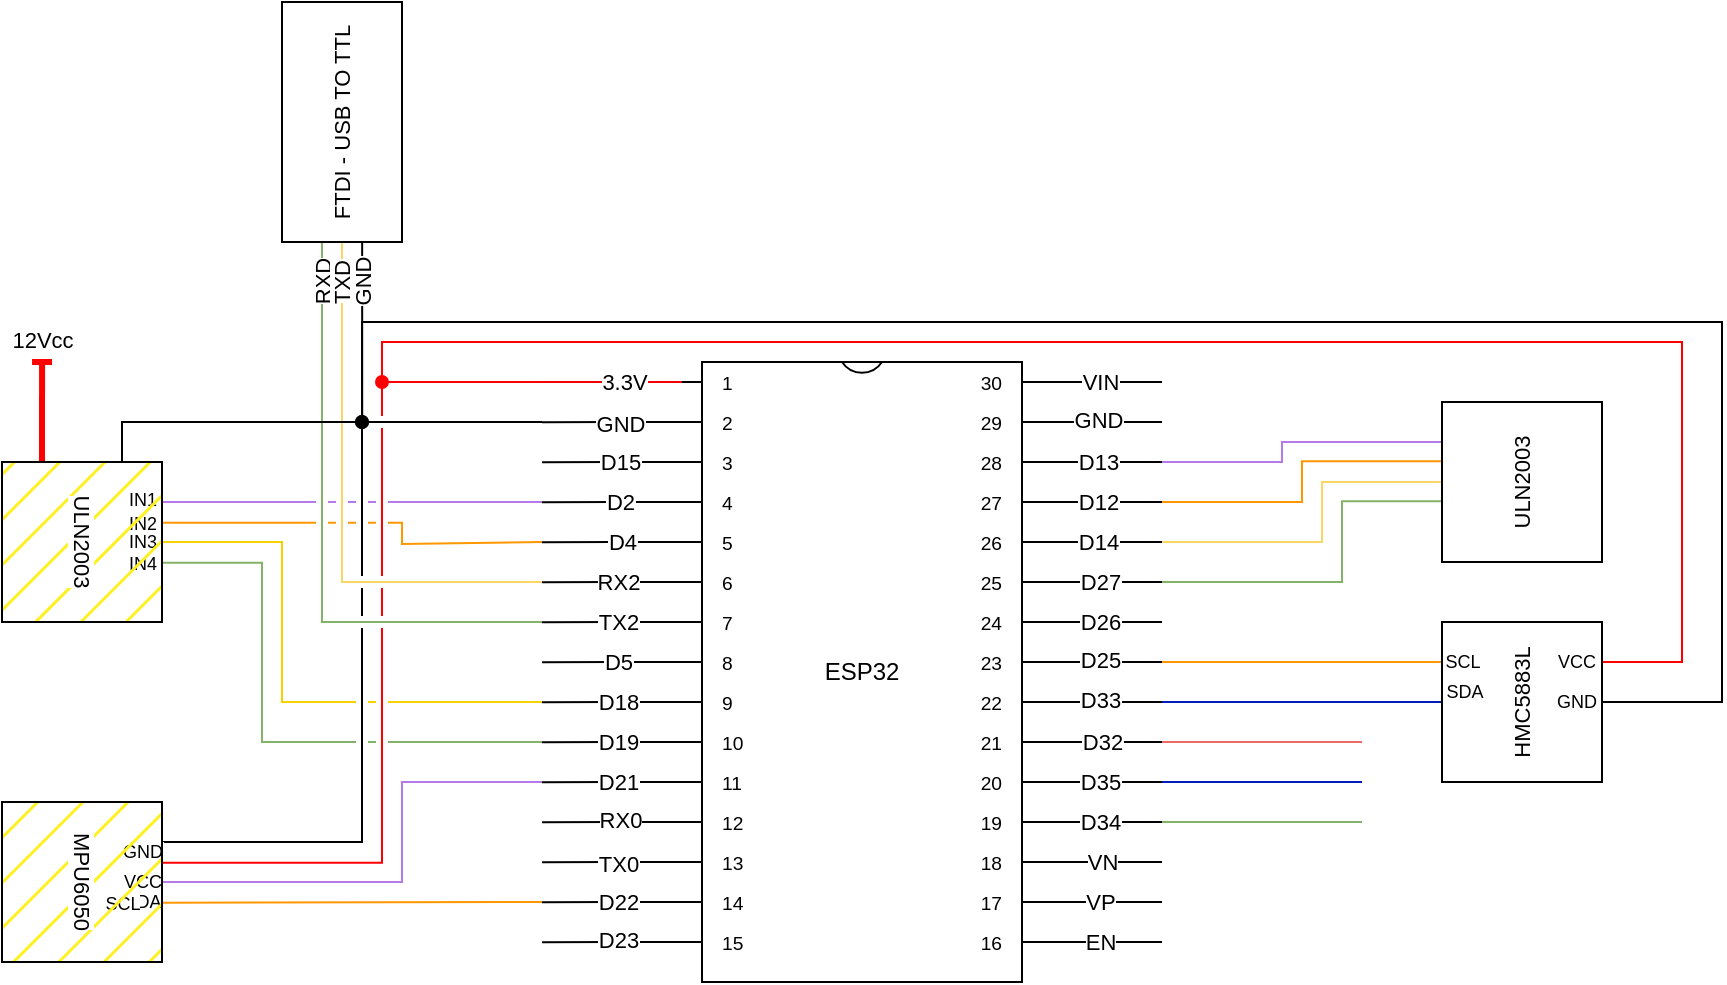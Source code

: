 <mxfile version="24.2.5" type="device">
  <diagram id="3228e29e-7158-1315-38df-8450db1d8a1d" name="Page-1">
    <mxGraphModel dx="1195" dy="689" grid="1" gridSize="10" guides="1" tooltips="1" connect="1" arrows="1" fold="1" page="1" pageScale="1" pageWidth="1169" pageHeight="827" background="none" math="0" shadow="0">
      <root>
        <mxCell id="0" />
        <mxCell id="1" parent="0" />
        <mxCell id="d0--oB95AJfXxtGC1Pdu-21636" style="edgeStyle=orthogonalEdgeStyle;rounded=0;orthogonalLoop=1;jettySize=auto;html=1;exitX=0;exitY=0;exitDx=0;exitDy=10;exitPerimeter=0;endArrow=none;endFill=0;fillColor=#e51400;strokeColor=#F50000;" parent="1" source="d0--oB95AJfXxtGC1Pdu-21635" edge="1">
          <mxGeometry relative="1" as="geometry">
            <mxPoint x="350" y="290" as="targetPoint" />
          </mxGeometry>
        </mxCell>
        <mxCell id="d0--oB95AJfXxtGC1Pdu-21638" value="3.3V" style="edgeLabel;html=1;align=center;verticalAlign=middle;resizable=0;points=[];" parent="d0--oB95AJfXxtGC1Pdu-21636" vertex="1" connectable="0">
          <mxGeometry x="-0.177" relative="1" as="geometry">
            <mxPoint as="offset" />
          </mxGeometry>
        </mxCell>
        <mxCell id="d0--oB95AJfXxtGC1Pdu-21639" style="edgeStyle=orthogonalEdgeStyle;rounded=0;orthogonalLoop=1;jettySize=auto;html=1;exitX=0;exitY=0;exitDx=0;exitDy=30;exitPerimeter=0;endArrow=none;endFill=0;" parent="1" source="d0--oB95AJfXxtGC1Pdu-21635" edge="1">
          <mxGeometry relative="1" as="geometry">
            <mxPoint x="350" y="310.08" as="targetPoint" />
          </mxGeometry>
        </mxCell>
        <mxCell id="d0--oB95AJfXxtGC1Pdu-21640" value="GND" style="edgeLabel;html=1;align=center;verticalAlign=middle;resizable=0;points=[];fontFamily=Helvetica;fontSize=11;fontColor=default;labelBackgroundColor=default;" parent="d0--oB95AJfXxtGC1Pdu-21639" vertex="1" connectable="0">
          <mxGeometry x="-0.115" y="1" relative="1" as="geometry">
            <mxPoint as="offset" />
          </mxGeometry>
        </mxCell>
        <mxCell id="d0--oB95AJfXxtGC1Pdu-21641" style="edgeStyle=orthogonalEdgeStyle;rounded=0;orthogonalLoop=1;jettySize=auto;html=1;exitX=0;exitY=0;exitDx=0;exitDy=50;exitPerimeter=0;strokeColor=default;align=center;verticalAlign=middle;fontFamily=Helvetica;fontSize=11;fontColor=default;labelBackgroundColor=default;endArrow=none;endFill=0;" parent="1" source="d0--oB95AJfXxtGC1Pdu-21635" edge="1">
          <mxGeometry relative="1" as="geometry">
            <mxPoint x="350" y="330.08" as="targetPoint" />
          </mxGeometry>
        </mxCell>
        <mxCell id="d0--oB95AJfXxtGC1Pdu-21642" value="D15" style="edgeLabel;html=1;align=center;verticalAlign=middle;resizable=0;points=[];fontFamily=Helvetica;fontSize=11;fontColor=default;labelBackgroundColor=default;" parent="d0--oB95AJfXxtGC1Pdu-21641" vertex="1" connectable="0">
          <mxGeometry x="-0.12" relative="1" as="geometry">
            <mxPoint as="offset" />
          </mxGeometry>
        </mxCell>
        <mxCell id="d0--oB95AJfXxtGC1Pdu-21643" style="edgeStyle=orthogonalEdgeStyle;rounded=0;orthogonalLoop=1;jettySize=auto;html=1;exitX=0;exitY=0;exitDx=0;exitDy=70;exitPerimeter=0;strokeColor=default;align=center;verticalAlign=middle;fontFamily=Helvetica;fontSize=11;fontColor=default;labelBackgroundColor=default;endArrow=none;endFill=0;" parent="1" source="d0--oB95AJfXxtGC1Pdu-21635" edge="1">
          <mxGeometry relative="1" as="geometry">
            <mxPoint x="350" y="350.08" as="targetPoint" />
          </mxGeometry>
        </mxCell>
        <mxCell id="d0--oB95AJfXxtGC1Pdu-21644" value="D2" style="edgeLabel;html=1;align=center;verticalAlign=middle;resizable=0;points=[];fontFamily=Helvetica;fontSize=11;fontColor=default;labelBackgroundColor=default;" parent="d0--oB95AJfXxtGC1Pdu-21643" vertex="1" connectable="0">
          <mxGeometry x="-0.106" relative="1" as="geometry">
            <mxPoint as="offset" />
          </mxGeometry>
        </mxCell>
        <mxCell id="d0--oB95AJfXxtGC1Pdu-21645" style="edgeStyle=orthogonalEdgeStyle;rounded=0;orthogonalLoop=1;jettySize=auto;html=1;exitX=0;exitY=0;exitDx=0;exitDy=90;exitPerimeter=0;strokeColor=default;align=center;verticalAlign=middle;fontFamily=Helvetica;fontSize=11;fontColor=default;labelBackgroundColor=default;endArrow=none;endFill=0;" parent="1" source="d0--oB95AJfXxtGC1Pdu-21635" edge="1">
          <mxGeometry relative="1" as="geometry">
            <mxPoint x="350" y="370.08" as="targetPoint" />
          </mxGeometry>
        </mxCell>
        <mxCell id="d0--oB95AJfXxtGC1Pdu-21646" value="D4" style="edgeLabel;html=1;align=center;verticalAlign=middle;resizable=0;points=[];fontFamily=Helvetica;fontSize=11;fontColor=default;labelBackgroundColor=default;" parent="d0--oB95AJfXxtGC1Pdu-21645" vertex="1" connectable="0">
          <mxGeometry x="-0.129" relative="1" as="geometry">
            <mxPoint as="offset" />
          </mxGeometry>
        </mxCell>
        <mxCell id="d0--oB95AJfXxtGC1Pdu-21647" style="edgeStyle=orthogonalEdgeStyle;rounded=0;orthogonalLoop=1;jettySize=auto;html=1;exitX=0;exitY=0;exitDx=0;exitDy=110;exitPerimeter=0;strokeColor=default;align=center;verticalAlign=middle;fontFamily=Helvetica;fontSize=11;fontColor=default;labelBackgroundColor=default;endArrow=none;endFill=0;" parent="1" source="d0--oB95AJfXxtGC1Pdu-21635" edge="1">
          <mxGeometry relative="1" as="geometry">
            <mxPoint x="350" y="390.08" as="targetPoint" />
          </mxGeometry>
        </mxCell>
        <mxCell id="d0--oB95AJfXxtGC1Pdu-21648" value="RX2" style="edgeLabel;html=1;align=center;verticalAlign=middle;resizable=0;points=[];fontFamily=Helvetica;fontSize=11;fontColor=default;labelBackgroundColor=default;" parent="d0--oB95AJfXxtGC1Pdu-21647" vertex="1" connectable="0">
          <mxGeometry x="-0.092" relative="1" as="geometry">
            <mxPoint as="offset" />
          </mxGeometry>
        </mxCell>
        <mxCell id="d0--oB95AJfXxtGC1Pdu-21649" style="edgeStyle=orthogonalEdgeStyle;rounded=0;orthogonalLoop=1;jettySize=auto;html=1;exitX=0;exitY=0;exitDx=0;exitDy=130;exitPerimeter=0;strokeColor=default;align=center;verticalAlign=middle;fontFamily=Helvetica;fontSize=11;fontColor=default;labelBackgroundColor=default;endArrow=none;endFill=0;" parent="1" source="d0--oB95AJfXxtGC1Pdu-21635" edge="1">
          <mxGeometry relative="1" as="geometry">
            <mxPoint x="350" y="410.08" as="targetPoint" />
          </mxGeometry>
        </mxCell>
        <mxCell id="d0--oB95AJfXxtGC1Pdu-21650" value="TX2" style="edgeLabel;html=1;align=center;verticalAlign=middle;resizable=0;points=[];fontFamily=Helvetica;fontSize=11;fontColor=default;labelBackgroundColor=default;" parent="d0--oB95AJfXxtGC1Pdu-21649" vertex="1" connectable="0">
          <mxGeometry x="-0.088" relative="1" as="geometry">
            <mxPoint as="offset" />
          </mxGeometry>
        </mxCell>
        <mxCell id="d0--oB95AJfXxtGC1Pdu-21651" style="edgeStyle=orthogonalEdgeStyle;rounded=0;orthogonalLoop=1;jettySize=auto;html=1;exitX=0;exitY=0;exitDx=0;exitDy=150;exitPerimeter=0;strokeColor=default;align=center;verticalAlign=middle;fontFamily=Helvetica;fontSize=11;fontColor=default;labelBackgroundColor=default;endArrow=none;endFill=0;" parent="1" source="d0--oB95AJfXxtGC1Pdu-21635" edge="1">
          <mxGeometry relative="1" as="geometry">
            <mxPoint x="350" y="430.08" as="targetPoint" />
          </mxGeometry>
        </mxCell>
        <mxCell id="d0--oB95AJfXxtGC1Pdu-21652" value="D5" style="edgeLabel;html=1;align=center;verticalAlign=middle;resizable=0;points=[];fontFamily=Helvetica;fontSize=11;fontColor=default;labelBackgroundColor=default;" parent="d0--oB95AJfXxtGC1Pdu-21651" vertex="1" connectable="0">
          <mxGeometry x="-0.083" relative="1" as="geometry">
            <mxPoint as="offset" />
          </mxGeometry>
        </mxCell>
        <mxCell id="d0--oB95AJfXxtGC1Pdu-21653" style="edgeStyle=orthogonalEdgeStyle;rounded=0;orthogonalLoop=1;jettySize=auto;html=1;exitX=0;exitY=0;exitDx=0;exitDy=170;exitPerimeter=0;strokeColor=default;align=center;verticalAlign=middle;fontFamily=Helvetica;fontSize=11;fontColor=default;labelBackgroundColor=default;endArrow=none;endFill=0;" parent="1" source="d0--oB95AJfXxtGC1Pdu-21635" edge="1">
          <mxGeometry relative="1" as="geometry">
            <mxPoint x="350" y="450.08" as="targetPoint" />
          </mxGeometry>
        </mxCell>
        <mxCell id="d0--oB95AJfXxtGC1Pdu-21654" value="D18" style="edgeLabel;html=1;align=center;verticalAlign=middle;resizable=0;points=[];fontFamily=Helvetica;fontSize=11;fontColor=default;labelBackgroundColor=default;" parent="d0--oB95AJfXxtGC1Pdu-21653" vertex="1" connectable="0">
          <mxGeometry x="-0.092" relative="1" as="geometry">
            <mxPoint as="offset" />
          </mxGeometry>
        </mxCell>
        <mxCell id="d0--oB95AJfXxtGC1Pdu-21655" style="edgeStyle=orthogonalEdgeStyle;rounded=0;orthogonalLoop=1;jettySize=auto;html=1;exitX=0;exitY=0;exitDx=0;exitDy=190;exitPerimeter=0;strokeColor=default;align=center;verticalAlign=middle;fontFamily=Helvetica;fontSize=11;fontColor=default;labelBackgroundColor=default;endArrow=none;endFill=0;" parent="1" source="d0--oB95AJfXxtGC1Pdu-21635" edge="1">
          <mxGeometry relative="1" as="geometry">
            <mxPoint x="350" y="470.08" as="targetPoint" />
          </mxGeometry>
        </mxCell>
        <mxCell id="d0--oB95AJfXxtGC1Pdu-21656" value="D19" style="edgeLabel;html=1;align=center;verticalAlign=middle;resizable=0;points=[];fontFamily=Helvetica;fontSize=11;fontColor=default;labelBackgroundColor=default;" parent="d0--oB95AJfXxtGC1Pdu-21655" vertex="1" connectable="0">
          <mxGeometry x="-0.079" relative="1" as="geometry">
            <mxPoint as="offset" />
          </mxGeometry>
        </mxCell>
        <mxCell id="d0--oB95AJfXxtGC1Pdu-21657" style="edgeStyle=orthogonalEdgeStyle;rounded=0;orthogonalLoop=1;jettySize=auto;html=1;exitX=0;exitY=0;exitDx=0;exitDy=210;exitPerimeter=0;strokeColor=default;align=center;verticalAlign=middle;fontFamily=Helvetica;fontSize=11;fontColor=default;labelBackgroundColor=default;endArrow=none;endFill=0;" parent="1" source="d0--oB95AJfXxtGC1Pdu-21635" edge="1">
          <mxGeometry relative="1" as="geometry">
            <mxPoint x="350" y="490.08" as="targetPoint" />
          </mxGeometry>
        </mxCell>
        <mxCell id="d0--oB95AJfXxtGC1Pdu-21658" value="D21" style="edgeLabel;html=1;align=center;verticalAlign=middle;resizable=0;points=[];fontFamily=Helvetica;fontSize=11;fontColor=default;labelBackgroundColor=default;" parent="d0--oB95AJfXxtGC1Pdu-21657" vertex="1" connectable="0">
          <mxGeometry x="-0.097" relative="1" as="geometry">
            <mxPoint as="offset" />
          </mxGeometry>
        </mxCell>
        <mxCell id="d0--oB95AJfXxtGC1Pdu-21659" style="edgeStyle=orthogonalEdgeStyle;rounded=0;orthogonalLoop=1;jettySize=auto;html=1;exitX=0;exitY=0;exitDx=0;exitDy=230;exitPerimeter=0;strokeColor=default;align=center;verticalAlign=middle;fontFamily=Helvetica;fontSize=11;fontColor=default;labelBackgroundColor=default;endArrow=none;endFill=0;" parent="1" source="d0--oB95AJfXxtGC1Pdu-21635" edge="1">
          <mxGeometry relative="1" as="geometry">
            <mxPoint x="350" y="510.08" as="targetPoint" />
          </mxGeometry>
        </mxCell>
        <mxCell id="d0--oB95AJfXxtGC1Pdu-21660" value="RX0" style="edgeLabel;html=1;align=center;verticalAlign=middle;resizable=0;points=[];fontFamily=Helvetica;fontSize=11;fontColor=default;labelBackgroundColor=default;" parent="d0--oB95AJfXxtGC1Pdu-21659" vertex="1" connectable="0">
          <mxGeometry x="-0.102" y="-1" relative="1" as="geometry">
            <mxPoint as="offset" />
          </mxGeometry>
        </mxCell>
        <mxCell id="d0--oB95AJfXxtGC1Pdu-21661" style="edgeStyle=orthogonalEdgeStyle;rounded=0;orthogonalLoop=1;jettySize=auto;html=1;exitX=0;exitY=0;exitDx=0;exitDy=250;exitPerimeter=0;strokeColor=default;align=center;verticalAlign=middle;fontFamily=Helvetica;fontSize=11;fontColor=default;labelBackgroundColor=default;endArrow=none;endFill=0;" parent="1" source="d0--oB95AJfXxtGC1Pdu-21635" edge="1">
          <mxGeometry relative="1" as="geometry">
            <mxPoint x="350" y="530.08" as="targetPoint" />
          </mxGeometry>
        </mxCell>
        <mxCell id="d0--oB95AJfXxtGC1Pdu-21662" value="TX0" style="edgeLabel;html=1;align=center;verticalAlign=middle;resizable=0;points=[];fontFamily=Helvetica;fontSize=11;fontColor=default;labelBackgroundColor=default;" parent="d0--oB95AJfXxtGC1Pdu-21661" vertex="1" connectable="0">
          <mxGeometry x="-0.088" y="1" relative="1" as="geometry">
            <mxPoint as="offset" />
          </mxGeometry>
        </mxCell>
        <mxCell id="d0--oB95AJfXxtGC1Pdu-21663" style="edgeStyle=orthogonalEdgeStyle;rounded=0;orthogonalLoop=1;jettySize=auto;html=1;exitX=0;exitY=0;exitDx=0;exitDy=270;exitPerimeter=0;strokeColor=default;align=center;verticalAlign=middle;fontFamily=Helvetica;fontSize=11;fontColor=default;labelBackgroundColor=default;endArrow=none;endFill=0;" parent="1" source="d0--oB95AJfXxtGC1Pdu-21635" edge="1">
          <mxGeometry relative="1" as="geometry">
            <mxPoint x="350" y="550.08" as="targetPoint" />
          </mxGeometry>
        </mxCell>
        <mxCell id="d0--oB95AJfXxtGC1Pdu-21664" value="D22" style="edgeLabel;html=1;align=center;verticalAlign=middle;resizable=0;points=[];fontFamily=Helvetica;fontSize=11;fontColor=default;labelBackgroundColor=default;" parent="d0--oB95AJfXxtGC1Pdu-21663" vertex="1" connectable="0">
          <mxGeometry x="-0.074" relative="1" as="geometry">
            <mxPoint as="offset" />
          </mxGeometry>
        </mxCell>
        <mxCell id="d0--oB95AJfXxtGC1Pdu-21665" style="edgeStyle=orthogonalEdgeStyle;rounded=0;orthogonalLoop=1;jettySize=auto;html=1;exitX=0;exitY=0;exitDx=0;exitDy=290;exitPerimeter=0;strokeColor=default;align=center;verticalAlign=middle;fontFamily=Helvetica;fontSize=11;fontColor=default;labelBackgroundColor=default;endArrow=none;endFill=0;" parent="1" source="d0--oB95AJfXxtGC1Pdu-21635" edge="1">
          <mxGeometry relative="1" as="geometry">
            <mxPoint x="350" y="570.08" as="targetPoint" />
          </mxGeometry>
        </mxCell>
        <mxCell id="d0--oB95AJfXxtGC1Pdu-21666" value="D23" style="edgeLabel;html=1;align=center;verticalAlign=middle;resizable=0;points=[];fontFamily=Helvetica;fontSize=11;fontColor=default;labelBackgroundColor=default;" parent="d0--oB95AJfXxtGC1Pdu-21665" vertex="1" connectable="0">
          <mxGeometry x="-0.088" y="-1" relative="1" as="geometry">
            <mxPoint as="offset" />
          </mxGeometry>
        </mxCell>
        <mxCell id="d0--oB95AJfXxtGC1Pdu-21667" style="edgeStyle=orthogonalEdgeStyle;rounded=0;orthogonalLoop=1;jettySize=auto;html=1;exitX=1;exitY=0;exitDx=0;exitDy=10;exitPerimeter=0;strokeColor=default;align=center;verticalAlign=middle;fontFamily=Helvetica;fontSize=11;fontColor=default;labelBackgroundColor=default;endArrow=none;endFill=0;" parent="1" source="d0--oB95AJfXxtGC1Pdu-21635" edge="1">
          <mxGeometry relative="1" as="geometry">
            <mxPoint x="660.0" y="290.038" as="targetPoint" />
          </mxGeometry>
        </mxCell>
        <mxCell id="d0--oB95AJfXxtGC1Pdu-21668" value="VIN" style="edgeLabel;html=1;align=center;verticalAlign=middle;resizable=0;points=[];fontFamily=Helvetica;fontSize=11;fontColor=default;labelBackgroundColor=default;" parent="d0--oB95AJfXxtGC1Pdu-21667" vertex="1" connectable="0">
          <mxGeometry x="-0.048" relative="1" as="geometry">
            <mxPoint as="offset" />
          </mxGeometry>
        </mxCell>
        <mxCell id="d0--oB95AJfXxtGC1Pdu-21669" style="edgeStyle=orthogonalEdgeStyle;rounded=0;orthogonalLoop=1;jettySize=auto;html=1;exitX=1;exitY=0;exitDx=0;exitDy=30;exitPerimeter=0;strokeColor=default;align=center;verticalAlign=middle;fontFamily=Helvetica;fontSize=11;fontColor=default;labelBackgroundColor=default;endArrow=none;endFill=0;" parent="1" source="d0--oB95AJfXxtGC1Pdu-21635" edge="1">
          <mxGeometry relative="1" as="geometry">
            <mxPoint x="660.0" y="310.038" as="targetPoint" />
          </mxGeometry>
        </mxCell>
        <mxCell id="d0--oB95AJfXxtGC1Pdu-21670" value="GND" style="edgeLabel;html=1;align=center;verticalAlign=middle;resizable=0;points=[];fontFamily=Helvetica;fontSize=11;fontColor=default;labelBackgroundColor=default;" parent="d0--oB95AJfXxtGC1Pdu-21669" vertex="1" connectable="0">
          <mxGeometry x="-0.067" y="1" relative="1" as="geometry">
            <mxPoint as="offset" />
          </mxGeometry>
        </mxCell>
        <mxCell id="d0--oB95AJfXxtGC1Pdu-21671" style="edgeStyle=orthogonalEdgeStyle;rounded=0;orthogonalLoop=1;jettySize=auto;html=1;exitX=1;exitY=0;exitDx=0;exitDy=50;exitPerimeter=0;strokeColor=default;align=center;verticalAlign=middle;fontFamily=Helvetica;fontSize=11;fontColor=default;labelBackgroundColor=default;endArrow=none;endFill=0;" parent="1" source="d0--oB95AJfXxtGC1Pdu-21635" edge="1">
          <mxGeometry relative="1" as="geometry">
            <mxPoint x="660.0" y="330.038" as="targetPoint" />
          </mxGeometry>
        </mxCell>
        <mxCell id="d0--oB95AJfXxtGC1Pdu-21672" value="D13" style="edgeLabel;html=1;align=center;verticalAlign=middle;resizable=0;points=[];fontFamily=Helvetica;fontSize=11;fontColor=default;labelBackgroundColor=default;" parent="d0--oB95AJfXxtGC1Pdu-21671" vertex="1" connectable="0">
          <mxGeometry x="-0.067" relative="1" as="geometry">
            <mxPoint as="offset" />
          </mxGeometry>
        </mxCell>
        <mxCell id="d0--oB95AJfXxtGC1Pdu-21673" style="edgeStyle=orthogonalEdgeStyle;rounded=0;orthogonalLoop=1;jettySize=auto;html=1;exitX=1;exitY=0;exitDx=0;exitDy=70;exitPerimeter=0;strokeColor=default;align=center;verticalAlign=middle;fontFamily=Helvetica;fontSize=11;fontColor=default;labelBackgroundColor=default;endArrow=none;endFill=0;" parent="1" source="d0--oB95AJfXxtGC1Pdu-21635" edge="1">
          <mxGeometry relative="1" as="geometry">
            <mxPoint x="660.0" y="350.038" as="targetPoint" />
          </mxGeometry>
        </mxCell>
        <mxCell id="d0--oB95AJfXxtGC1Pdu-21674" value="D12" style="edgeLabel;html=1;align=center;verticalAlign=middle;resizable=0;points=[];fontFamily=Helvetica;fontSize=11;fontColor=default;labelBackgroundColor=default;" parent="d0--oB95AJfXxtGC1Pdu-21673" vertex="1" connectable="0">
          <mxGeometry x="-0.067" relative="1" as="geometry">
            <mxPoint as="offset" />
          </mxGeometry>
        </mxCell>
        <mxCell id="d0--oB95AJfXxtGC1Pdu-21675" style="edgeStyle=orthogonalEdgeStyle;rounded=0;orthogonalLoop=1;jettySize=auto;html=1;exitX=1;exitY=0;exitDx=0;exitDy=90;exitPerimeter=0;strokeColor=default;align=center;verticalAlign=middle;fontFamily=Helvetica;fontSize=11;fontColor=default;labelBackgroundColor=default;endArrow=none;endFill=0;" parent="1" source="d0--oB95AJfXxtGC1Pdu-21635" edge="1">
          <mxGeometry relative="1" as="geometry">
            <mxPoint x="660.0" y="370.038" as="targetPoint" />
          </mxGeometry>
        </mxCell>
        <mxCell id="d0--oB95AJfXxtGC1Pdu-21676" value="D14" style="edgeLabel;html=1;align=center;verticalAlign=middle;resizable=0;points=[];fontFamily=Helvetica;fontSize=11;fontColor=default;labelBackgroundColor=default;" parent="d0--oB95AJfXxtGC1Pdu-21675" vertex="1" connectable="0">
          <mxGeometry x="-0.067" relative="1" as="geometry">
            <mxPoint as="offset" />
          </mxGeometry>
        </mxCell>
        <mxCell id="d0--oB95AJfXxtGC1Pdu-21677" style="edgeStyle=orthogonalEdgeStyle;rounded=0;orthogonalLoop=1;jettySize=auto;html=1;exitX=1;exitY=0;exitDx=0;exitDy=110;exitPerimeter=0;strokeColor=default;align=center;verticalAlign=middle;fontFamily=Helvetica;fontSize=11;fontColor=default;labelBackgroundColor=default;endArrow=none;endFill=0;" parent="1" source="d0--oB95AJfXxtGC1Pdu-21635" edge="1">
          <mxGeometry relative="1" as="geometry">
            <mxPoint x="660.0" y="390.038" as="targetPoint" />
          </mxGeometry>
        </mxCell>
        <mxCell id="d0--oB95AJfXxtGC1Pdu-21678" value="D27" style="edgeLabel;html=1;align=center;verticalAlign=middle;resizable=0;points=[];fontFamily=Helvetica;fontSize=11;fontColor=default;labelBackgroundColor=default;" parent="d0--oB95AJfXxtGC1Pdu-21677" vertex="1" connectable="0">
          <mxGeometry x="-0.054" relative="1" as="geometry">
            <mxPoint as="offset" />
          </mxGeometry>
        </mxCell>
        <mxCell id="d0--oB95AJfXxtGC1Pdu-21679" style="edgeStyle=orthogonalEdgeStyle;rounded=0;orthogonalLoop=1;jettySize=auto;html=1;exitX=1;exitY=0;exitDx=0;exitDy=130;exitPerimeter=0;strokeColor=default;align=center;verticalAlign=middle;fontFamily=Helvetica;fontSize=11;fontColor=default;labelBackgroundColor=default;endArrow=none;endFill=0;" parent="1" source="d0--oB95AJfXxtGC1Pdu-21635" edge="1">
          <mxGeometry relative="1" as="geometry">
            <mxPoint x="660.0" y="410.038" as="targetPoint" />
          </mxGeometry>
        </mxCell>
        <mxCell id="d0--oB95AJfXxtGC1Pdu-21680" value="D26" style="edgeLabel;html=1;align=center;verticalAlign=middle;resizable=0;points=[];fontFamily=Helvetica;fontSize=11;fontColor=default;labelBackgroundColor=default;" parent="d0--oB95AJfXxtGC1Pdu-21679" vertex="1" connectable="0">
          <mxGeometry x="-0.054" relative="1" as="geometry">
            <mxPoint as="offset" />
          </mxGeometry>
        </mxCell>
        <mxCell id="d0--oB95AJfXxtGC1Pdu-21681" style="edgeStyle=orthogonalEdgeStyle;rounded=0;orthogonalLoop=1;jettySize=auto;html=1;exitX=1;exitY=0;exitDx=0;exitDy=150;exitPerimeter=0;strokeColor=default;align=center;verticalAlign=middle;fontFamily=Helvetica;fontSize=11;fontColor=default;labelBackgroundColor=default;endArrow=none;endFill=0;" parent="1" source="d0--oB95AJfXxtGC1Pdu-21635" edge="1">
          <mxGeometry relative="1" as="geometry">
            <mxPoint x="660.0" y="430.038" as="targetPoint" />
          </mxGeometry>
        </mxCell>
        <mxCell id="d0--oB95AJfXxtGC1Pdu-21682" value="D25" style="edgeLabel;html=1;align=center;verticalAlign=middle;resizable=0;points=[];fontFamily=Helvetica;fontSize=11;fontColor=default;labelBackgroundColor=default;" parent="d0--oB95AJfXxtGC1Pdu-21681" vertex="1" connectable="0">
          <mxGeometry x="-0.054" y="1" relative="1" as="geometry">
            <mxPoint as="offset" />
          </mxGeometry>
        </mxCell>
        <mxCell id="d0--oB95AJfXxtGC1Pdu-21683" style="edgeStyle=orthogonalEdgeStyle;rounded=0;orthogonalLoop=1;jettySize=auto;html=1;exitX=1;exitY=0;exitDx=0;exitDy=170;exitPerimeter=0;strokeColor=default;align=center;verticalAlign=middle;fontFamily=Helvetica;fontSize=11;fontColor=default;labelBackgroundColor=default;endArrow=none;endFill=0;" parent="1" source="d0--oB95AJfXxtGC1Pdu-21635" edge="1">
          <mxGeometry relative="1" as="geometry">
            <mxPoint x="660.0" y="450.038" as="targetPoint" />
          </mxGeometry>
        </mxCell>
        <mxCell id="d0--oB95AJfXxtGC1Pdu-21684" value="D33" style="edgeLabel;html=1;align=center;verticalAlign=middle;resizable=0;points=[];fontFamily=Helvetica;fontSize=11;fontColor=default;labelBackgroundColor=default;" parent="d0--oB95AJfXxtGC1Pdu-21683" vertex="1" connectable="0">
          <mxGeometry x="-0.035" y="1" relative="1" as="geometry">
            <mxPoint as="offset" />
          </mxGeometry>
        </mxCell>
        <mxCell id="d0--oB95AJfXxtGC1Pdu-21685" style="edgeStyle=orthogonalEdgeStyle;rounded=0;orthogonalLoop=1;jettySize=auto;html=1;exitX=1;exitY=0;exitDx=0;exitDy=190;exitPerimeter=0;strokeColor=default;align=center;verticalAlign=middle;fontFamily=Helvetica;fontSize=11;fontColor=default;labelBackgroundColor=default;endArrow=none;endFill=0;" parent="1" source="d0--oB95AJfXxtGC1Pdu-21635" edge="1">
          <mxGeometry relative="1" as="geometry">
            <mxPoint x="660" y="470" as="targetPoint" />
          </mxGeometry>
        </mxCell>
        <mxCell id="d0--oB95AJfXxtGC1Pdu-21686" value="D32" style="edgeLabel;html=1;align=center;verticalAlign=middle;resizable=0;points=[];fontFamily=Helvetica;fontSize=11;fontColor=default;labelBackgroundColor=default;" parent="d0--oB95AJfXxtGC1Pdu-21685" vertex="1" connectable="0">
          <mxGeometry x="-0.016" relative="1" as="geometry">
            <mxPoint as="offset" />
          </mxGeometry>
        </mxCell>
        <mxCell id="d0--oB95AJfXxtGC1Pdu-21687" style="edgeStyle=orthogonalEdgeStyle;rounded=0;orthogonalLoop=1;jettySize=auto;html=1;exitX=1;exitY=0;exitDx=0;exitDy=210;exitPerimeter=0;strokeColor=default;align=center;verticalAlign=middle;fontFamily=Helvetica;fontSize=11;fontColor=default;labelBackgroundColor=default;endArrow=none;endFill=0;" parent="1" source="d0--oB95AJfXxtGC1Pdu-21635" edge="1">
          <mxGeometry relative="1" as="geometry">
            <mxPoint x="660.0" y="490.038" as="targetPoint" />
          </mxGeometry>
        </mxCell>
        <mxCell id="d0--oB95AJfXxtGC1Pdu-21688" value="D35" style="edgeLabel;html=1;align=center;verticalAlign=middle;resizable=0;points=[];fontFamily=Helvetica;fontSize=11;fontColor=default;labelBackgroundColor=default;" parent="d0--oB95AJfXxtGC1Pdu-21687" vertex="1" connectable="0">
          <mxGeometry x="-0.06" relative="1" as="geometry">
            <mxPoint as="offset" />
          </mxGeometry>
        </mxCell>
        <mxCell id="d0--oB95AJfXxtGC1Pdu-21689" style="edgeStyle=orthogonalEdgeStyle;rounded=0;orthogonalLoop=1;jettySize=auto;html=1;exitX=1;exitY=0;exitDx=0;exitDy=230;exitPerimeter=0;strokeColor=default;align=center;verticalAlign=middle;fontFamily=Helvetica;fontSize=11;fontColor=default;labelBackgroundColor=default;endArrow=none;endFill=0;" parent="1" source="d0--oB95AJfXxtGC1Pdu-21635" edge="1">
          <mxGeometry relative="1" as="geometry">
            <mxPoint x="660.0" y="510.038" as="targetPoint" />
          </mxGeometry>
        </mxCell>
        <mxCell id="d0--oB95AJfXxtGC1Pdu-21690" value="D34" style="edgeLabel;html=1;align=center;verticalAlign=middle;resizable=0;points=[];fontFamily=Helvetica;fontSize=11;fontColor=default;labelBackgroundColor=default;" parent="d0--oB95AJfXxtGC1Pdu-21689" vertex="1" connectable="0">
          <mxGeometry x="-0.035" relative="1" as="geometry">
            <mxPoint as="offset" />
          </mxGeometry>
        </mxCell>
        <mxCell id="d0--oB95AJfXxtGC1Pdu-21691" style="edgeStyle=orthogonalEdgeStyle;rounded=0;orthogonalLoop=1;jettySize=auto;html=1;exitX=1;exitY=0;exitDx=0;exitDy=250;exitPerimeter=0;strokeColor=default;align=center;verticalAlign=middle;fontFamily=Helvetica;fontSize=11;fontColor=default;labelBackgroundColor=default;endArrow=none;endFill=0;" parent="1" source="d0--oB95AJfXxtGC1Pdu-21635" edge="1">
          <mxGeometry relative="1" as="geometry">
            <mxPoint x="660.0" y="530.038" as="targetPoint" />
          </mxGeometry>
        </mxCell>
        <mxCell id="d0--oB95AJfXxtGC1Pdu-21692" value="VN" style="edgeLabel;html=1;align=center;verticalAlign=middle;resizable=0;points=[];fontFamily=Helvetica;fontSize=11;fontColor=default;labelBackgroundColor=default;" parent="d0--oB95AJfXxtGC1Pdu-21691" vertex="1" connectable="0">
          <mxGeometry x="-0.029" relative="1" as="geometry">
            <mxPoint as="offset" />
          </mxGeometry>
        </mxCell>
        <mxCell id="d0--oB95AJfXxtGC1Pdu-21693" style="edgeStyle=orthogonalEdgeStyle;rounded=0;orthogonalLoop=1;jettySize=auto;html=1;exitX=1;exitY=0;exitDx=0;exitDy=270;exitPerimeter=0;strokeColor=default;align=center;verticalAlign=middle;fontFamily=Helvetica;fontSize=11;fontColor=default;labelBackgroundColor=default;endArrow=none;endFill=0;" parent="1" source="d0--oB95AJfXxtGC1Pdu-21635" edge="1">
          <mxGeometry relative="1" as="geometry">
            <mxPoint x="660.0" y="550.038" as="targetPoint" />
          </mxGeometry>
        </mxCell>
        <mxCell id="d0--oB95AJfXxtGC1Pdu-21694" value="VP" style="edgeLabel;html=1;align=center;verticalAlign=middle;resizable=0;points=[];fontFamily=Helvetica;fontSize=11;fontColor=default;labelBackgroundColor=default;" parent="d0--oB95AJfXxtGC1Pdu-21693" vertex="1" connectable="0">
          <mxGeometry x="-0.035" relative="1" as="geometry">
            <mxPoint as="offset" />
          </mxGeometry>
        </mxCell>
        <mxCell id="d0--oB95AJfXxtGC1Pdu-21695" style="edgeStyle=orthogonalEdgeStyle;rounded=0;orthogonalLoop=1;jettySize=auto;html=1;exitX=1;exitY=0;exitDx=0;exitDy=290;exitPerimeter=0;strokeColor=default;align=center;verticalAlign=middle;fontFamily=Helvetica;fontSize=11;fontColor=default;labelBackgroundColor=default;endArrow=none;endFill=0;" parent="1" source="d0--oB95AJfXxtGC1Pdu-21635" edge="1">
          <mxGeometry relative="1" as="geometry">
            <mxPoint x="660.0" y="570.038" as="targetPoint" />
          </mxGeometry>
        </mxCell>
        <mxCell id="d0--oB95AJfXxtGC1Pdu-21696" value="EN" style="edgeLabel;html=1;align=center;verticalAlign=middle;resizable=0;points=[];fontFamily=Helvetica;fontSize=11;fontColor=default;labelBackgroundColor=default;" parent="d0--oB95AJfXxtGC1Pdu-21695" vertex="1" connectable="0">
          <mxGeometry x="-0.048" relative="1" as="geometry">
            <mxPoint as="offset" />
          </mxGeometry>
        </mxCell>
        <mxCell id="d0--oB95AJfXxtGC1Pdu-21635" value="ESP32" style="shadow=0;dashed=0;align=center;html=1;strokeWidth=1;shape=mxgraph.electrical.logic_gates.dual_inline_ic;labelNames=a,b,c,d,e,f,g,h,i,j,k,l,m,n,o,p,q,r,s,t;whiteSpace=wrap;" parent="1" vertex="1">
          <mxGeometry x="420" y="280" width="180" height="310" as="geometry" />
        </mxCell>
        <mxCell id="d0--oB95AJfXxtGC1Pdu-21699" style="edgeStyle=orthogonalEdgeStyle;rounded=0;orthogonalLoop=1;jettySize=auto;html=1;exitX=0;exitY=0.5;exitDx=0;exitDy=0;exitPerimeter=0;strokeColor=#82b366;align=center;verticalAlign=middle;fontFamily=Helvetica;fontSize=11;fontColor=default;labelBackgroundColor=default;endArrow=none;endFill=0;fillColor=#d5e8d4;" parent="1" source="d0--oB95AJfXxtGC1Pdu-21697" edge="1">
          <mxGeometry relative="1" as="geometry">
            <mxPoint x="350" y="410" as="targetPoint" />
            <Array as="points">
              <mxPoint x="240" y="220" />
              <mxPoint x="240" y="410" />
            </Array>
          </mxGeometry>
        </mxCell>
        <mxCell id="d0--oB95AJfXxtGC1Pdu-21702" value="RXD" style="edgeLabel;html=1;align=center;verticalAlign=middle;resizable=0;points=[];fontFamily=Helvetica;fontSize=11;fontColor=default;labelBackgroundColor=default;rotation=-90;" parent="d0--oB95AJfXxtGC1Pdu-21699" vertex="1" connectable="0">
          <mxGeometry x="-0.039" relative="1" as="geometry">
            <mxPoint y="-119" as="offset" />
          </mxGeometry>
        </mxCell>
        <mxCell id="d0--oB95AJfXxtGC1Pdu-21700" style="edgeStyle=orthogonalEdgeStyle;rounded=0;orthogonalLoop=1;jettySize=auto;html=1;exitX=0;exitY=0.5;exitDx=0;exitDy=0;exitPerimeter=0;strokeColor=#FCD765;align=center;verticalAlign=middle;fontFamily=Helvetica;fontSize=11;fontColor=default;labelBackgroundColor=default;endArrow=none;endFill=0;fillColor=#fff2cc;" parent="1" source="d0--oB95AJfXxtGC1Pdu-21697" edge="1">
          <mxGeometry relative="1" as="geometry">
            <mxPoint x="350" y="390" as="targetPoint" />
            <Array as="points">
              <mxPoint x="250" y="390" />
            </Array>
          </mxGeometry>
        </mxCell>
        <mxCell id="d0--oB95AJfXxtGC1Pdu-21703" value="TXD" style="edgeLabel;html=1;align=center;verticalAlign=middle;resizable=0;points=[];fontFamily=Helvetica;fontSize=11;fontColor=default;labelBackgroundColor=default;rotation=-90;" parent="d0--oB95AJfXxtGC1Pdu-21700" vertex="1" connectable="0">
          <mxGeometry x="-0.07" y="-6" relative="1" as="geometry">
            <mxPoint x="6" y="-105" as="offset" />
          </mxGeometry>
        </mxCell>
        <mxCell id="d0--oB95AJfXxtGC1Pdu-21706" style="edgeStyle=orthogonalEdgeStyle;rounded=0;orthogonalLoop=1;jettySize=auto;html=1;exitX=0.001;exitY=0.668;exitDx=0;exitDy=0;exitPerimeter=0;strokeColor=default;align=center;verticalAlign=middle;fontFamily=Helvetica;fontSize=11;fontColor=default;labelBackgroundColor=default;endArrow=none;endFill=0;jumpStyle=arc;" parent="1" source="d0--oB95AJfXxtGC1Pdu-21697" edge="1">
          <mxGeometry relative="1" as="geometry">
            <mxPoint x="350" y="310" as="targetPoint" />
            <Array as="points">
              <mxPoint x="260" y="310" />
            </Array>
          </mxGeometry>
        </mxCell>
        <mxCell id="d0--oB95AJfXxtGC1Pdu-21707" value="GND" style="edgeLabel;html=1;align=center;verticalAlign=middle;resizable=0;points=[];fontFamily=Helvetica;fontSize=11;fontColor=default;labelBackgroundColor=default;rotation=270;" parent="d0--oB95AJfXxtGC1Pdu-21706" vertex="1" connectable="0">
          <mxGeometry x="-0.09" relative="1" as="geometry">
            <mxPoint y="-62" as="offset" />
          </mxGeometry>
        </mxCell>
        <mxCell id="d0--oB95AJfXxtGC1Pdu-21697" value="FTDI - USB TO TTL" style="rounded=0;whiteSpace=wrap;html=1;fontFamily=Helvetica;fontSize=11;fontColor=default;labelBackgroundColor=default;points=[[0,0,0,0,0],[0,0.25,0,0,0],[0,0.5,0,0,0],[0,0.75,0,0,0],[0,1,0,0,0],[0.25,0,0,0,0],[0.25,1,0,0,0],[0.5,0,0,0,0],[0.5,1,0,0,0],[0.75,0,0,0,0],[0.75,1,0,0,0],[1,0,0,0,0],[1,0.25,0,0,0],[1,0.5,0,0,0],[1,0.75,0,0,0],[1,1,0,0,0]];rotation=-90;" parent="1" vertex="1">
          <mxGeometry x="190" y="130" width="120" height="60" as="geometry" />
        </mxCell>
        <mxCell id="d0--oB95AJfXxtGC1Pdu-21731" style="edgeStyle=orthogonalEdgeStyle;rounded=0;jumpStyle=arc;orthogonalLoop=1;jettySize=auto;html=1;strokeColor=#B579EB;align=center;verticalAlign=middle;fontFamily=Helvetica;fontSize=11;fontColor=default;labelBackgroundColor=default;endArrow=none;endFill=0;fillColor=#0050ef;exitX=0;exitY=0.5;exitDx=0;exitDy=0;exitPerimeter=0;" parent="1" source="d0--oB95AJfXxtGC1Pdu-21713" edge="1">
          <mxGeometry relative="1" as="geometry">
            <mxPoint x="350" y="490" as="targetPoint" />
            <mxPoint x="240" y="540" as="sourcePoint" />
            <Array as="points">
              <mxPoint x="280" y="540" />
              <mxPoint x="280" y="490" />
            </Array>
          </mxGeometry>
        </mxCell>
        <mxCell id="d0--oB95AJfXxtGC1Pdu-21732" value="SDA" style="edgeLabel;html=1;align=center;verticalAlign=middle;resizable=0;points=[];fontFamily=Helvetica;fontSize=9;fontColor=default;labelBackgroundColor=default;" parent="d0--oB95AJfXxtGC1Pdu-21731" vertex="1" connectable="0">
          <mxGeometry x="0.05" relative="1" as="geometry">
            <mxPoint x="-130" y="16" as="offset" />
          </mxGeometry>
        </mxCell>
        <mxCell id="d0--oB95AJfXxtGC1Pdu-21733" style="edgeStyle=orthogonalEdgeStyle;rounded=0;jumpStyle=arc;orthogonalLoop=1;jettySize=auto;html=1;strokeColor=#FF9700;align=center;verticalAlign=middle;fontFamily=Helvetica;fontSize=11;fontColor=default;labelBackgroundColor=default;endArrow=none;endFill=0;fillColor=#e3c800;exitX=0;exitY=0.37;exitDx=0;exitDy=0;exitPerimeter=0;" parent="1" source="d0--oB95AJfXxtGC1Pdu-21713" edge="1">
          <mxGeometry relative="1" as="geometry">
            <mxPoint x="350" y="550" as="targetPoint" />
            <mxPoint x="240" y="550" as="sourcePoint" />
          </mxGeometry>
        </mxCell>
        <mxCell id="d0--oB95AJfXxtGC1Pdu-21734" value="SCL" style="edgeLabel;html=1;align=center;verticalAlign=middle;resizable=0;points=[];fontFamily=Helvetica;fontSize=9;fontColor=default;labelBackgroundColor=default;" parent="d0--oB95AJfXxtGC1Pdu-21733" vertex="1" connectable="0">
          <mxGeometry x="0.048" relative="1" as="geometry">
            <mxPoint x="-120" as="offset" />
          </mxGeometry>
        </mxCell>
        <mxCell id="d0--oB95AJfXxtGC1Pdu-21735" style="edgeStyle=orthogonalEdgeStyle;rounded=0;jumpStyle=gap;orthogonalLoop=1;jettySize=auto;html=1;strokeColor=default;align=center;verticalAlign=middle;fontFamily=Helvetica;fontSize=11;fontColor=default;labelBackgroundColor=default;endArrow=oval;endFill=1;exitX=0;exitY=0.75;exitDx=0;exitDy=0;exitPerimeter=0;" parent="1" source="d0--oB95AJfXxtGC1Pdu-21713" edge="1">
          <mxGeometry relative="1" as="geometry">
            <mxPoint x="260" y="310" as="targetPoint" />
            <mxPoint x="230" y="470" as="sourcePoint" />
            <Array as="points">
              <mxPoint x="260" y="520" />
              <mxPoint x="260" y="310" />
            </Array>
          </mxGeometry>
        </mxCell>
        <mxCell id="d0--oB95AJfXxtGC1Pdu-21736" value="GND" style="edgeLabel;html=1;align=center;verticalAlign=middle;resizable=0;points=[];fontFamily=Helvetica;fontSize=9;fontColor=default;labelBackgroundColor=default;" parent="d0--oB95AJfXxtGC1Pdu-21735" vertex="1" connectable="0">
          <mxGeometry x="0.035" relative="1" as="geometry">
            <mxPoint x="-110" y="65" as="offset" />
          </mxGeometry>
        </mxCell>
        <mxCell id="d0--oB95AJfXxtGC1Pdu-21737" style="edgeStyle=orthogonalEdgeStyle;rounded=0;jumpStyle=gap;orthogonalLoop=1;jettySize=auto;html=1;exitX=0;exitY=0.62;exitDx=0;exitDy=0;exitPerimeter=0;strokeColor=#FF0000;align=center;verticalAlign=middle;fontFamily=Helvetica;fontSize=11;fontColor=default;labelBackgroundColor=default;endArrow=none;endFill=0;fillColor=#a20025;" parent="1" source="d0--oB95AJfXxtGC1Pdu-21713" edge="1">
          <mxGeometry relative="1" as="geometry">
            <mxPoint x="350" y="290" as="targetPoint" />
            <Array as="points">
              <mxPoint x="270" y="530" />
              <mxPoint x="270" y="290" />
            </Array>
          </mxGeometry>
        </mxCell>
        <mxCell id="d0--oB95AJfXxtGC1Pdu-21738" value="VCC" style="edgeLabel;html=1;align=center;verticalAlign=middle;resizable=0;points=[];fontFamily=Helvetica;fontSize=9;fontColor=default;labelBackgroundColor=default;" parent="d0--oB95AJfXxtGC1Pdu-21737" vertex="1" connectable="0">
          <mxGeometry x="-0.044" relative="1" as="geometry">
            <mxPoint x="-120" y="105" as="offset" />
          </mxGeometry>
        </mxCell>
        <mxCell id="d0--oB95AJfXxtGC1Pdu-21713" value="MPU6050" style="whiteSpace=wrap;html=1;aspect=fixed;fontFamily=Helvetica;fontSize=11;fontColor=default;labelBackgroundColor=default;points=[[0,0,0,0,0],[0,0.12,0,0,0],[0,0.25,0,0,0],[0,0.37,0,0,0],[0,0.5,0,0,0],[0,0.62,0,0,0],[0,0.75,0,0,0],[0,0.87,0,0,0],[0,1,0,0,0],[0.25,0,0,0,0],[0.25,1,0,0,0],[0.5,0,0,0,0],[0.5,1,0,0,0],[0.75,0,0,0,0],[0.75,1,0,0,0],[1,0,0,0,0],[1,0.25,0,0,0],[1,0.5,0,0,0],[1,0.75,0,0,0],[1,1,0,0,0]];rotation=-180;horizontal=0;fillColor=#FFF024;fillStyle=hatch;" parent="1" vertex="1">
          <mxGeometry x="80" y="500" width="80" height="80" as="geometry" />
        </mxCell>
        <mxCell id="y1Drse6fM4Bv8FluIv8U-2" style="edgeStyle=orthogonalEdgeStyle;rounded=0;orthogonalLoop=1;jettySize=auto;html=1;exitX=1;exitY=0.25;exitDx=0;exitDy=0;exitPerimeter=0;endArrow=oval;endFill=1;fillColor=#e51400;strokeColor=#FF0000;" parent="1" edge="1">
          <mxGeometry relative="1" as="geometry">
            <mxPoint x="270" y="290" as="targetPoint" />
            <mxPoint x="880" y="430" as="sourcePoint" />
            <Array as="points">
              <mxPoint x="920" y="430" />
              <mxPoint x="920" y="270" />
              <mxPoint x="270" y="270" />
            </Array>
          </mxGeometry>
        </mxCell>
        <mxCell id="y1Drse6fM4Bv8FluIv8U-3" value="VCC" style="edgeLabel;html=1;align=center;verticalAlign=middle;resizable=0;points=[];fontSize=9;" parent="y1Drse6fM4Bv8FluIv8U-2" vertex="1" connectable="0">
          <mxGeometry x="-0.965" y="-5" relative="1" as="geometry">
            <mxPoint x="-28" y="-5" as="offset" />
          </mxGeometry>
        </mxCell>
        <mxCell id="y1Drse6fM4Bv8FluIv8U-5" style="edgeStyle=orthogonalEdgeStyle;rounded=0;orthogonalLoop=1;jettySize=auto;html=1;endArrow=none;endFill=0;exitX=1;exitY=0.5;exitDx=0;exitDy=0;exitPerimeter=0;" parent="1" edge="1">
          <mxGeometry relative="1" as="geometry">
            <mxPoint x="260" y="310" as="targetPoint" />
            <mxPoint x="880" y="450" as="sourcePoint" />
            <Array as="points">
              <mxPoint x="940" y="450" />
              <mxPoint x="940" y="260" />
              <mxPoint x="260" y="260" />
            </Array>
          </mxGeometry>
        </mxCell>
        <mxCell id="y1Drse6fM4Bv8FluIv8U-6" value="GND" style="edgeLabel;html=1;align=center;verticalAlign=middle;resizable=0;points=[];fontSize=9;" parent="y1Drse6fM4Bv8FluIv8U-5" vertex="1" connectable="0">
          <mxGeometry x="-0.9" y="-2" relative="1" as="geometry">
            <mxPoint x="-62" y="-2" as="offset" />
          </mxGeometry>
        </mxCell>
        <mxCell id="y1Drse6fM4Bv8FluIv8U-12" style="edgeStyle=orthogonalEdgeStyle;rounded=0;orthogonalLoop=1;jettySize=auto;html=1;exitX=0;exitY=0.25;exitDx=0;exitDy=0;exitPerimeter=0;endArrow=none;endFill=0;fillColor=#e3c800;strokeColor=#FF9700;" parent="1" source="y1Drse6fM4Bv8FluIv8U-42" edge="1">
          <mxGeometry relative="1" as="geometry">
            <mxPoint x="660" y="430" as="targetPoint" />
            <mxPoint x="800" y="450" as="sourcePoint" />
            <Array as="points" />
          </mxGeometry>
        </mxCell>
        <mxCell id="y1Drse6fM4Bv8FluIv8U-14" value="SCL" style="edgeLabel;html=1;align=center;verticalAlign=middle;resizable=0;points=[];fontSize=9;" parent="y1Drse6fM4Bv8FluIv8U-12" vertex="1" connectable="0">
          <mxGeometry x="-0.99" y="-1" relative="1" as="geometry">
            <mxPoint x="10" y="1" as="offset" />
          </mxGeometry>
        </mxCell>
        <mxCell id="y1Drse6fM4Bv8FluIv8U-13" style="edgeStyle=orthogonalEdgeStyle;rounded=0;orthogonalLoop=1;jettySize=auto;html=1;exitX=0;exitY=0.5;exitDx=0;exitDy=0;exitPerimeter=0;endArrow=none;endFill=0;fillColor=#0050ef;strokeColor=#001DBC;" parent="1" source="y1Drse6fM4Bv8FluIv8U-42" edge="1">
          <mxGeometry relative="1" as="geometry">
            <mxPoint x="660" y="450" as="targetPoint" />
            <mxPoint x="800" y="470" as="sourcePoint" />
            <Array as="points">
              <mxPoint x="740" y="450" />
              <mxPoint x="740" y="450" />
            </Array>
          </mxGeometry>
        </mxCell>
        <mxCell id="y1Drse6fM4Bv8FluIv8U-15" value="&lt;font style=&quot;font-size: 9px;&quot;&gt;SDA&lt;/font&gt;" style="edgeLabel;html=1;align=center;verticalAlign=middle;resizable=0;points=[];" parent="y1Drse6fM4Bv8FluIv8U-13" vertex="1" connectable="0">
          <mxGeometry x="-0.89" y="5" relative="1" as="geometry">
            <mxPoint x="18" y="-11" as="offset" />
          </mxGeometry>
        </mxCell>
        <mxCell id="y1Drse6fM4Bv8FluIv8U-18" style="edgeStyle=orthogonalEdgeStyle;rounded=0;orthogonalLoop=1;jettySize=auto;html=1;exitX=0.25;exitY=1;exitDx=0;exitDy=0;exitPerimeter=0;endArrow=oval;endFill=1;" parent="1" edge="1">
          <mxGeometry relative="1" as="geometry">
            <mxPoint x="260" y="310" as="targetPoint" />
            <mxPoint x="140" y="330" as="sourcePoint" />
            <Array as="points">
              <mxPoint x="140" y="310" />
            </Array>
          </mxGeometry>
        </mxCell>
        <mxCell id="y1Drse6fM4Bv8FluIv8U-19" style="edgeStyle=orthogonalEdgeStyle;rounded=0;orthogonalLoop=1;jettySize=auto;html=1;exitX=0.75;exitY=1;exitDx=0;exitDy=0;exitPerimeter=0;fillColor=#a20025;strokeColor=#FF0000;endArrow=baseDash;endFill=0;strokeWidth=3;" parent="1" edge="1">
          <mxGeometry relative="1" as="geometry">
            <mxPoint x="100.023" y="280" as="targetPoint" />
            <mxPoint x="100" y="330" as="sourcePoint" />
          </mxGeometry>
        </mxCell>
        <mxCell id="y1Drse6fM4Bv8FluIv8U-20" value="12Vcc" style="edgeLabel;html=1;align=center;verticalAlign=middle;resizable=0;points=[];" parent="y1Drse6fM4Bv8FluIv8U-19" vertex="1" connectable="0">
          <mxGeometry x="0.922" relative="1" as="geometry">
            <mxPoint y="-13" as="offset" />
          </mxGeometry>
        </mxCell>
        <mxCell id="y1Drse6fM4Bv8FluIv8U-21" style="edgeStyle=orthogonalEdgeStyle;rounded=0;orthogonalLoop=1;jettySize=auto;html=1;exitX=0;exitY=0.75;exitDx=0;exitDy=0;exitPerimeter=0;endArrow=none;endFill=0;jumpStyle=gap;fillColor=#76608a;strokeColor=#B579EB;" parent="1" edge="1">
          <mxGeometry relative="1" as="geometry">
            <mxPoint x="350" y="350" as="targetPoint" />
            <mxPoint x="160" y="350" as="sourcePoint" />
          </mxGeometry>
        </mxCell>
        <mxCell id="y1Drse6fM4Bv8FluIv8U-23" value="IN1" style="edgeLabel;html=1;align=center;verticalAlign=middle;resizable=0;points=[];fontFamily=Helvetica;fontSize=9;fontColor=default;labelBackgroundColor=default;" parent="y1Drse6fM4Bv8FluIv8U-21" vertex="1" connectable="0">
          <mxGeometry x="-0.917" y="1" relative="1" as="geometry">
            <mxPoint x="-18" as="offset" />
          </mxGeometry>
        </mxCell>
        <mxCell id="y1Drse6fM4Bv8FluIv8U-22" style="edgeStyle=orthogonalEdgeStyle;rounded=0;orthogonalLoop=1;jettySize=auto;html=1;exitX=0;exitY=0.62;exitDx=0;exitDy=0;exitPerimeter=0;strokeColor=#FF9700;align=center;verticalAlign=middle;fontFamily=Helvetica;fontSize=11;fontColor=default;labelBackgroundColor=default;endArrow=none;endFill=0;jumpStyle=gap;fillColor=#f0a30a;" parent="1" edge="1">
          <mxGeometry relative="1" as="geometry">
            <mxPoint x="350" y="370" as="targetPoint" />
            <mxPoint x="160" y="360.4" as="sourcePoint" />
            <Array as="points">
              <mxPoint x="280" y="360" />
              <mxPoint x="280" y="371" />
              <mxPoint x="350" y="371" />
            </Array>
          </mxGeometry>
        </mxCell>
        <mxCell id="y1Drse6fM4Bv8FluIv8U-24" value="IN2" style="edgeLabel;html=1;align=center;verticalAlign=middle;resizable=0;points=[];fontFamily=Helvetica;fontSize=9;fontColor=default;labelBackgroundColor=default;" parent="y1Drse6fM4Bv8FluIv8U-22" vertex="1" connectable="0">
          <mxGeometry x="-0.923" relative="1" as="geometry">
            <mxPoint x="-18" as="offset" />
          </mxGeometry>
        </mxCell>
        <mxCell id="y1Drse6fM4Bv8FluIv8U-25" style="edgeStyle=orthogonalEdgeStyle;rounded=0;orthogonalLoop=1;jettySize=auto;html=1;exitX=0;exitY=0.5;exitDx=0;exitDy=0;exitPerimeter=0;strokeColor=#F7D100;align=center;verticalAlign=middle;fontFamily=Helvetica;fontSize=11;fontColor=default;labelBackgroundColor=default;endArrow=none;endFill=0;jumpStyle=gap;fillColor=#e3c800;" parent="1" edge="1">
          <mxGeometry relative="1" as="geometry">
            <mxPoint x="350" y="450" as="targetPoint" />
            <mxPoint x="160" y="370" as="sourcePoint" />
            <Array as="points">
              <mxPoint x="220" y="370" />
              <mxPoint x="220" y="450" />
            </Array>
          </mxGeometry>
        </mxCell>
        <mxCell id="y1Drse6fM4Bv8FluIv8U-27" value="IN3" style="edgeLabel;html=1;align=center;verticalAlign=middle;resizable=0;points=[];fontFamily=Helvetica;fontSize=9;fontColor=default;labelBackgroundColor=default;" parent="1" vertex="1" connectable="0">
          <mxGeometry x="149.997" y="370" as="geometry" />
        </mxCell>
        <mxCell id="y1Drse6fM4Bv8FluIv8U-29" style="edgeStyle=orthogonalEdgeStyle;rounded=0;jumpStyle=gap;orthogonalLoop=1;jettySize=auto;html=1;exitX=0;exitY=0.37;exitDx=0;exitDy=0;exitPerimeter=0;strokeColor=#82B366;align=center;verticalAlign=middle;fontFamily=Helvetica;fontSize=11;fontColor=default;labelBackgroundColor=default;endArrow=none;endFill=0;fillColor=#60a917;" parent="1" source="y1Drse6fM4Bv8FluIv8U-28" edge="1">
          <mxGeometry relative="1" as="geometry">
            <mxPoint x="350" y="470" as="targetPoint" />
            <Array as="points">
              <mxPoint x="210" y="380" />
              <mxPoint x="210" y="470" />
            </Array>
          </mxGeometry>
        </mxCell>
        <mxCell id="y1Drse6fM4Bv8FluIv8U-30" value="IN4" style="edgeLabel;html=1;align=center;verticalAlign=middle;resizable=0;points=[];fontFamily=Helvetica;fontSize=9;fontColor=default;labelBackgroundColor=default;" parent="y1Drse6fM4Bv8FluIv8U-29" vertex="1" connectable="0">
          <mxGeometry x="-0.928" y="-1" relative="1" as="geometry">
            <mxPoint x="-20" y="-1" as="offset" />
          </mxGeometry>
        </mxCell>
        <mxCell id="y1Drse6fM4Bv8FluIv8U-28" value="ULN2003" style="whiteSpace=wrap;html=1;aspect=fixed;fontFamily=Helvetica;fontSize=11;fontColor=default;labelBackgroundColor=default;points=[[0,0,0,0,0],[0,0.12,0,0,0],[0,0.25,0,0,0],[0,0.37,0,0,0],[0,0.5,0,0,0],[0,0.62,0,0,0],[0,0.75,0,0,0],[0,0.87,0,0,0],[0,1,0,0,0],[0.25,0,0,0,0],[0.25,1,0,0,0],[0.5,0,0,0,0],[0.5,1,0,0,0],[0.75,0,0,0,0],[0.75,1,0,0,0],[1,0,0,0,0],[1,0.25,0,0,0],[1,0.5,0,0,0],[1,0.75,0,0,0],[1,1,0,0,0]];rotation=-180;horizontal=0;fillColor=#FFF024;fillStyle=hatch;" parent="1" vertex="1">
          <mxGeometry x="80" y="330" width="80" height="80" as="geometry" />
        </mxCell>
        <mxCell id="y1Drse6fM4Bv8FluIv8U-36" style="edgeStyle=orthogonalEdgeStyle;rounded=0;jumpStyle=gap;orthogonalLoop=1;jettySize=auto;html=1;exitX=0;exitY=0.25;exitDx=0;exitDy=0;exitPerimeter=0;strokeColor=#B579EB;align=center;verticalAlign=middle;fontFamily=Helvetica;fontSize=11;fontColor=default;labelBackgroundColor=default;endArrow=none;endFill=0;fillColor=#6a00ff;" parent="1" source="y1Drse6fM4Bv8FluIv8U-35" edge="1">
          <mxGeometry relative="1" as="geometry">
            <mxPoint x="660" y="330" as="targetPoint" />
            <Array as="points">
              <mxPoint x="720" y="320" />
              <mxPoint x="720" y="330" />
            </Array>
          </mxGeometry>
        </mxCell>
        <mxCell id="y1Drse6fM4Bv8FluIv8U-37" style="edgeStyle=orthogonalEdgeStyle;rounded=0;jumpStyle=gap;orthogonalLoop=1;jettySize=auto;html=1;exitX=0;exitY=0.37;exitDx=0;exitDy=0;exitPerimeter=0;strokeColor=#FF9700;align=center;verticalAlign=middle;fontFamily=Helvetica;fontSize=11;fontColor=default;labelBackgroundColor=default;endArrow=none;endFill=0;" parent="1" source="y1Drse6fM4Bv8FluIv8U-35" edge="1">
          <mxGeometry relative="1" as="geometry">
            <mxPoint x="660" y="350" as="targetPoint" />
            <Array as="points">
              <mxPoint x="730" y="330" />
              <mxPoint x="730" y="350" />
            </Array>
          </mxGeometry>
        </mxCell>
        <mxCell id="y1Drse6fM4Bv8FluIv8U-38" style="edgeStyle=orthogonalEdgeStyle;rounded=0;jumpStyle=gap;orthogonalLoop=1;jettySize=auto;html=1;exitX=0;exitY=0.5;exitDx=0;exitDy=0;exitPerimeter=0;strokeColor=#FCD765;align=center;verticalAlign=middle;fontFamily=Helvetica;fontSize=11;fontColor=default;labelBackgroundColor=default;endArrow=none;endFill=0;" parent="1" source="y1Drse6fM4Bv8FluIv8U-35" edge="1">
          <mxGeometry relative="1" as="geometry">
            <mxPoint x="660" y="370" as="targetPoint" />
            <Array as="points">
              <mxPoint x="740" y="340" />
              <mxPoint x="740" y="370" />
            </Array>
          </mxGeometry>
        </mxCell>
        <mxCell id="y1Drse6fM4Bv8FluIv8U-39" style="edgeStyle=orthogonalEdgeStyle;rounded=0;jumpStyle=gap;orthogonalLoop=1;jettySize=auto;html=1;exitX=0;exitY=0.62;exitDx=0;exitDy=0;exitPerimeter=0;strokeColor=#82B366;align=center;verticalAlign=middle;fontFamily=Helvetica;fontSize=11;fontColor=default;labelBackgroundColor=default;endArrow=none;endFill=0;" parent="1" source="y1Drse6fM4Bv8FluIv8U-35" edge="1">
          <mxGeometry relative="1" as="geometry">
            <mxPoint x="660" y="390" as="targetPoint" />
            <Array as="points">
              <mxPoint x="750" y="350" />
              <mxPoint x="750" y="390" />
            </Array>
          </mxGeometry>
        </mxCell>
        <mxCell id="y1Drse6fM4Bv8FluIv8U-35" value="ULN2003" style="whiteSpace=wrap;html=1;aspect=fixed;fontFamily=Helvetica;fontSize=11;fontColor=default;labelBackgroundColor=default;points=[[0,0,0,0,0],[0,0.12,0,0,0],[0,0.25,0,0,0],[0,0.37,0,0,0],[0,0.5,0,0,0],[0,0.62,0,0,0],[0,0.75,0,0,0],[0,0.87,0,0,0],[0,1,0,0,0],[0.25,0,0,0,0],[0.25,1,0,0,0],[0.5,0,0,0,0],[0.5,1,0,0,0],[0.75,0,0,0,0],[0.75,1,0,0,0],[1,0,0,0,0],[1,0.25,0,0,0],[1,0.5,0,0,0],[1,0.75,0,0,0],[1,1,0,0,0]];rotation=0;horizontal=0;fillColor=none;" parent="1" vertex="1">
          <mxGeometry x="800" y="300" width="80" height="80" as="geometry" />
        </mxCell>
        <mxCell id="y1Drse6fM4Bv8FluIv8U-42" value="HMC5883L" style="whiteSpace=wrap;html=1;aspect=fixed;fontFamily=Helvetica;fontSize=11;fontColor=default;labelBackgroundColor=default;points=[[0,0,0,0,0],[0,0.12,0,0,0],[0,0.25,0,0,0],[0,0.37,0,0,0],[0,0.5,0,0,0],[0,0.62,0,0,0],[0,0.75,0,0,0],[0,0.87,0,0,0],[0,1,0,0,0],[0.25,0,0,0,0],[0.25,1,0,0,0],[0.5,0,0,0,0],[0.5,1,0,0,0],[0.75,0,0,0,0],[0.75,1,0,0,0],[1,0,0,0,0],[1,0.25,0,0,0],[1,0.5,0,0,0],[1,0.75,0,0,0],[1,1,0,0,0]];rotation=0;horizontal=0;fillColor=none;" parent="1" vertex="1">
          <mxGeometry x="800" y="410" width="80" height="80" as="geometry" />
        </mxCell>
        <mxCell id="CgDBt2ZqS-nT4HzMzw2t-1" value="" style="endArrow=none;html=1;rounded=0;strokeColor=#EA6B66;" edge="1" parent="1">
          <mxGeometry width="50" height="50" relative="1" as="geometry">
            <mxPoint x="660" y="470" as="sourcePoint" />
            <mxPoint x="760" y="470" as="targetPoint" />
          </mxGeometry>
        </mxCell>
        <mxCell id="CgDBt2ZqS-nT4HzMzw2t-2" value="" style="endArrow=none;html=1;rounded=0;strokeColor=#001DBC;" edge="1" parent="1">
          <mxGeometry width="50" height="50" relative="1" as="geometry">
            <mxPoint x="660" y="490" as="sourcePoint" />
            <mxPoint x="760" y="490" as="targetPoint" />
          </mxGeometry>
        </mxCell>
        <mxCell id="CgDBt2ZqS-nT4HzMzw2t-3" value="" style="endArrow=none;html=1;rounded=0;strokeColor=#82B366;" edge="1" parent="1">
          <mxGeometry width="50" height="50" relative="1" as="geometry">
            <mxPoint x="660" y="510" as="sourcePoint" />
            <mxPoint x="760" y="510" as="targetPoint" />
          </mxGeometry>
        </mxCell>
      </root>
    </mxGraphModel>
  </diagram>
</mxfile>
